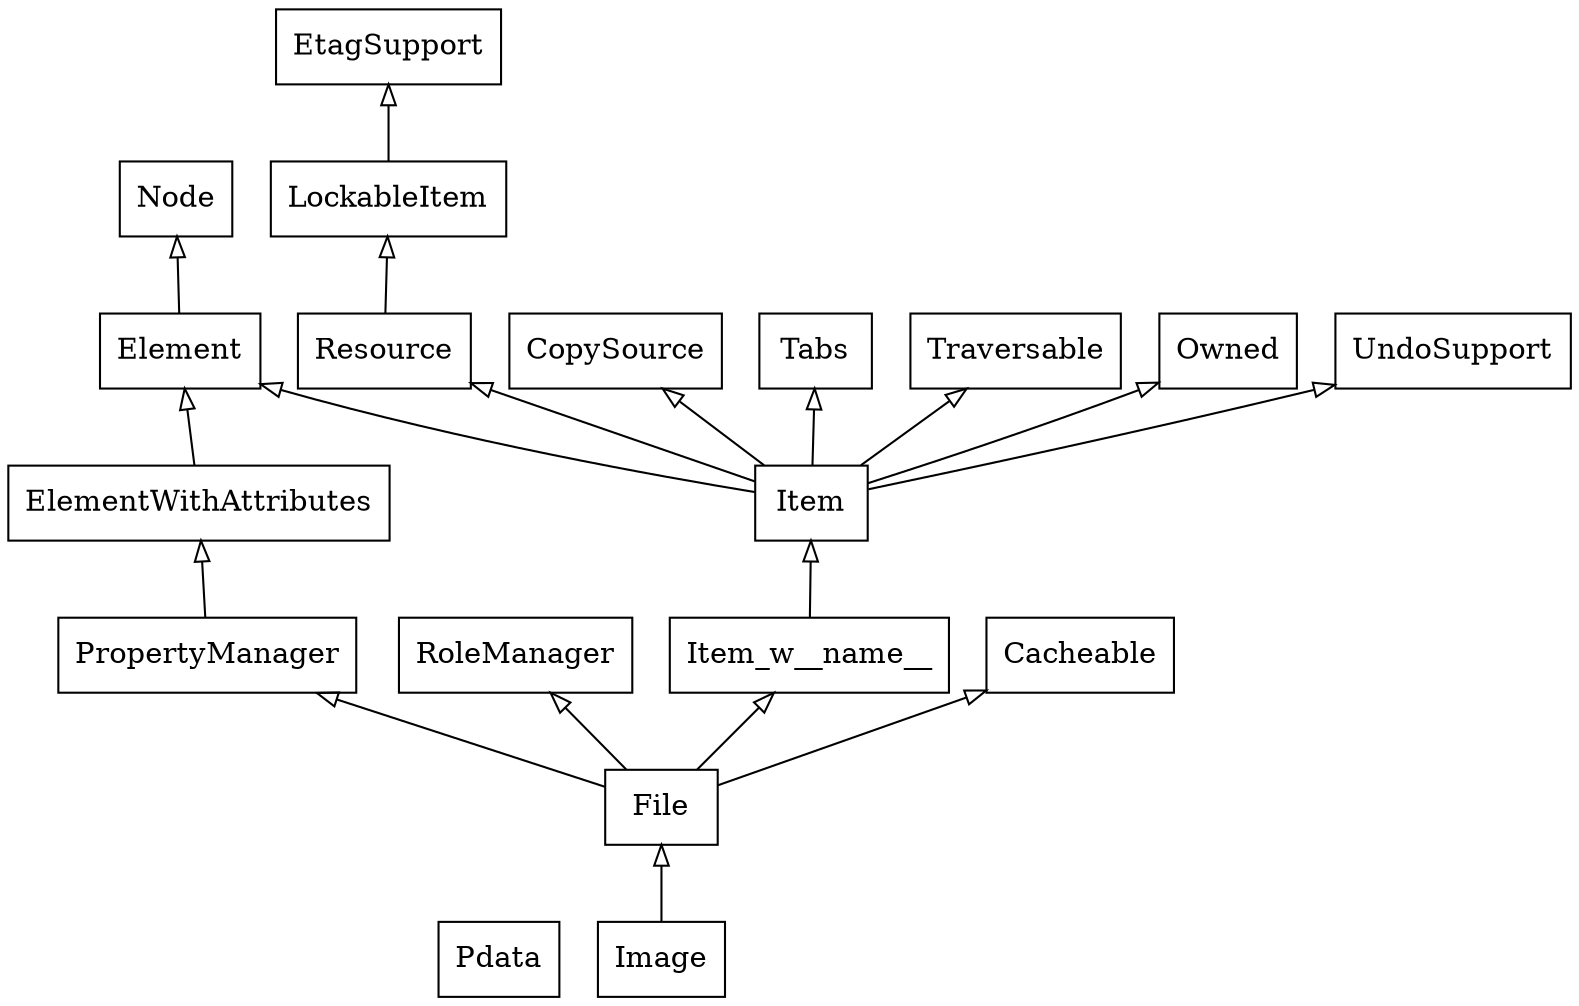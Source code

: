digraph "classes_No_Name" {
charset="utf-8"
rankdir=BT
"2" [shape="record", label="Pdata"];
"3" [shape="record", label="Image"];
"4" [shape="record", label="File"];
"5" [shape="record", label="PropertyManager"];
"6" [shape="record", label="ElementWithAttributes"];
"7" [shape="record", label="Element"];
"8" [shape="record", label="Node"];
"9" [shape="record", label="RoleManager"];
"10" [shape="record", label="Item_w__name__"];
"11" [shape="record", label="Item"];
"12" [shape="record", label="Resource"];
"13" [shape="record", label="LockableItem"];
"14" [shape="record", label="EtagSupport"];
"15" [shape="record", label="CopySource"];
"16" [shape="record", label="Tabs"];
"17" [shape="record", label="Traversable"];
"18" [shape="record", label="Owned"];
"19" [shape="record", label="UndoSupport"];
"20" [shape="record", label="Cacheable"];
"3" -> "4" [arrowtail="none", arrowhead="empty"];
"4" -> "5" [arrowtail="none", arrowhead="empty"];
"4" -> "9" [arrowtail="none", arrowhead="empty"];
"4" -> "10" [arrowtail="none", arrowhead="empty"];
"4" -> "20" [arrowtail="none", arrowhead="empty"];
"5" -> "6" [arrowtail="none", arrowhead="empty"];
"6" -> "7" [arrowtail="none", arrowhead="empty"];
"7" -> "8" [arrowtail="none", arrowhead="empty"];
"10" -> "11" [arrowtail="none", arrowhead="empty"];
"11" -> "12" [arrowtail="none", arrowhead="empty"];
"11" -> "15" [arrowtail="none", arrowhead="empty"];
"11" -> "16" [arrowtail="none", arrowhead="empty"];
"11" -> "17" [arrowtail="none", arrowhead="empty"];
"11" -> "7" [arrowtail="none", arrowhead="empty"];
"11" -> "18" [arrowtail="none", arrowhead="empty"];
"11" -> "19" [arrowtail="none", arrowhead="empty"];
"12" -> "13" [arrowtail="none", arrowhead="empty"];
"13" -> "14" [arrowtail="none", arrowhead="empty"];
}
